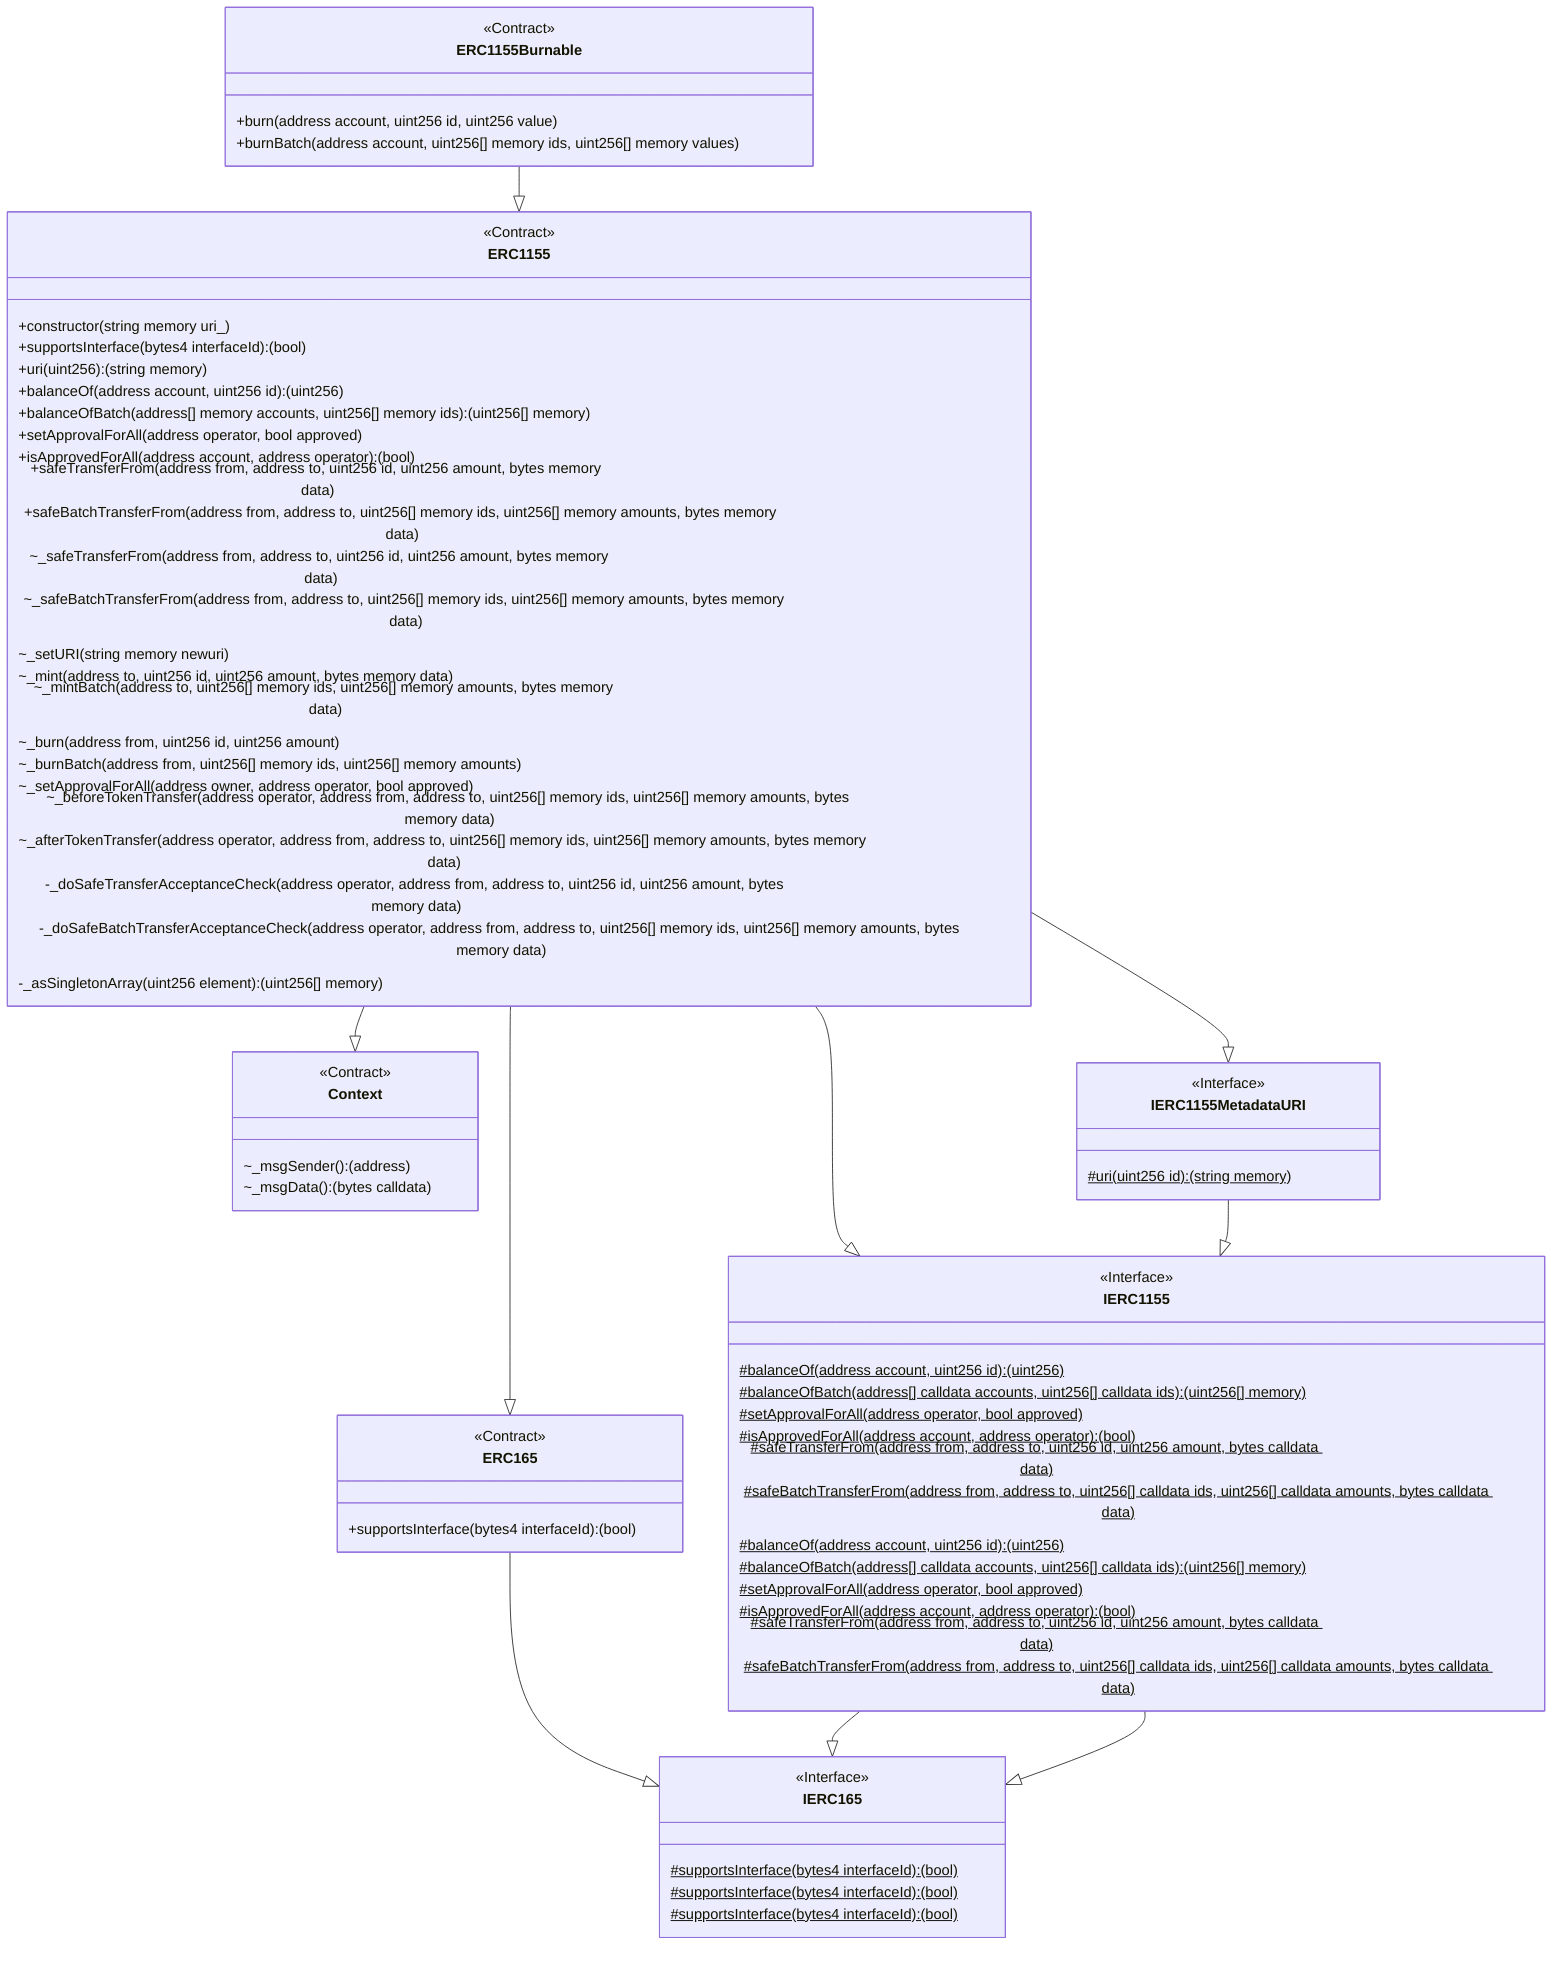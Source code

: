 classDiagram
  %% 357:721:3
  class ERC1155Burnable {
    <<Contract>>
    +burn(address account, uint256 id, uint256 value)
    +burnBatch(address account, uint256[] memory ids, uint256[] memory values)
  }
  
  ERC1155Burnable --|> ERC1155
  
  %% 570:16689:0
  class ERC1155 {
    <<Contract>>
    +constructor(string memory uri_)
    +supportsInterface(bytes4 interfaceId): (bool)
    +uri(uint256): (string memory)
    +balanceOf(address account, uint256 id): (uint256)
    +balanceOfBatch(address[] memory accounts, uint256[] memory ids): (uint256[] memory)
    +setApprovalForAll(address operator, bool approved)
    +isApprovedForAll(address account, address operator): (bool)
    +safeTransferFrom(address from, address to, uint256 id, uint256 amount, bytes memory data)
    +safeBatchTransferFrom(address from, address to, uint256[] memory ids, uint256[] memory amounts, bytes memory data)
    ~_safeTransferFrom(address from, address to, uint256 id, uint256 amount, bytes memory data)
    ~_safeBatchTransferFrom(address from, address to, uint256[] memory ids, uint256[] memory amounts, bytes memory data)
    ~_setURI(string memory newuri)
    ~_mint(address to, uint256 id, uint256 amount, bytes memory data)
    ~_mintBatch(address to, uint256[] memory ids, uint256[] memory amounts, bytes memory data)
    ~_burn(address from, uint256 id, uint256 amount)
    ~_burnBatch(address from, uint256[] memory ids, uint256[] memory amounts)
    ~_setApprovalForAll(address owner, address operator, bool approved)
    ~_beforeTokenTransfer(address operator, address from, address to, uint256[] memory ids, uint256[] memory amounts, bytes memory data)
    ~_afterTokenTransfer(address operator, address from, address to, uint256[] memory ids, uint256[] memory amounts, bytes memory data)
    -_doSafeTransferAcceptanceCheck(address operator, address from, address to, uint256 id, uint256 amount, bytes memory data)
    -_doSafeBatchTransferAcceptanceCheck(address operator, address from, address to, uint256[] memory ids, uint256[] memory amounts, bytes memory data)
    -_asSingletonArray(uint256 element): (uint256[] memory)
  }
  
  ERC1155 --|> Context
  
  %% 608:235:6
  class Context {
    <<Contract>>
    ~_msgSender(): (address)
    ~_msgData(): (bytes calldata)
  }
  
  ERC1155 --|> ERC165
  
  %% 726:260:7
  class ERC165 {
    <<Contract>>
    +supportsInterface(bytes4 interfaceId): (bool)
  }
  
  ERC165 --|> IERC165
  
  %% 405:447:8
  class IERC165 {
    <<Interface>>
    #supportsInterface(bytes4 interfaceId): (bool)$
  }
  
  ERC1155 --|> IERC1155
  
  %% 350:3723:1
  class IERC1155 {
    <<Interface>>
    #balanceOf(address account, uint256 id): (uint256)$
    #balanceOfBatch(address[] calldata accounts, uint256[] calldata ids): (uint256[] memory)$
    #setApprovalForAll(address operator, bool approved)$
    #isApprovedForAll(address account, address operator): (bool)$
    #safeTransferFrom(address from, address to, uint256 id, uint256 amount, bytes calldata data)$
    #safeBatchTransferFrom(address from, address to, uint256[] calldata ids, uint256[] calldata amounts, bytes calldata data)$
  }
  
  IERC1155 --|> IERC165
  
  %% 405:447:8
  class IERC165 {
    <<Interface>>
    #supportsInterface(bytes4 interfaceId): (bool)$
  }
  
  ERC1155 --|> IERC1155MetadataURI
  
  %% 364:310:4
  class IERC1155MetadataURI {
    <<Interface>>
    #uri(uint256 id): (string memory)$
  }
  
  IERC1155MetadataURI --|> IERC1155
  
  %% 350:3723:1
  class IERC1155 {
    <<Interface>>
    #balanceOf(address account, uint256 id): (uint256)$
    #balanceOfBatch(address[] calldata accounts, uint256[] calldata ids): (uint256[] memory)$
    #setApprovalForAll(address operator, bool approved)$
    #isApprovedForAll(address account, address operator): (bool)$
    #safeTransferFrom(address from, address to, uint256 id, uint256 amount, bytes calldata data)$
    #safeBatchTransferFrom(address from, address to, uint256[] calldata ids, uint256[] calldata amounts, bytes calldata data)$
  }
  
  IERC1155 --|> IERC165
  
  %% 405:447:8
  class IERC165 {
    <<Interface>>
    #supportsInterface(bytes4 interfaceId): (bool)$
  }